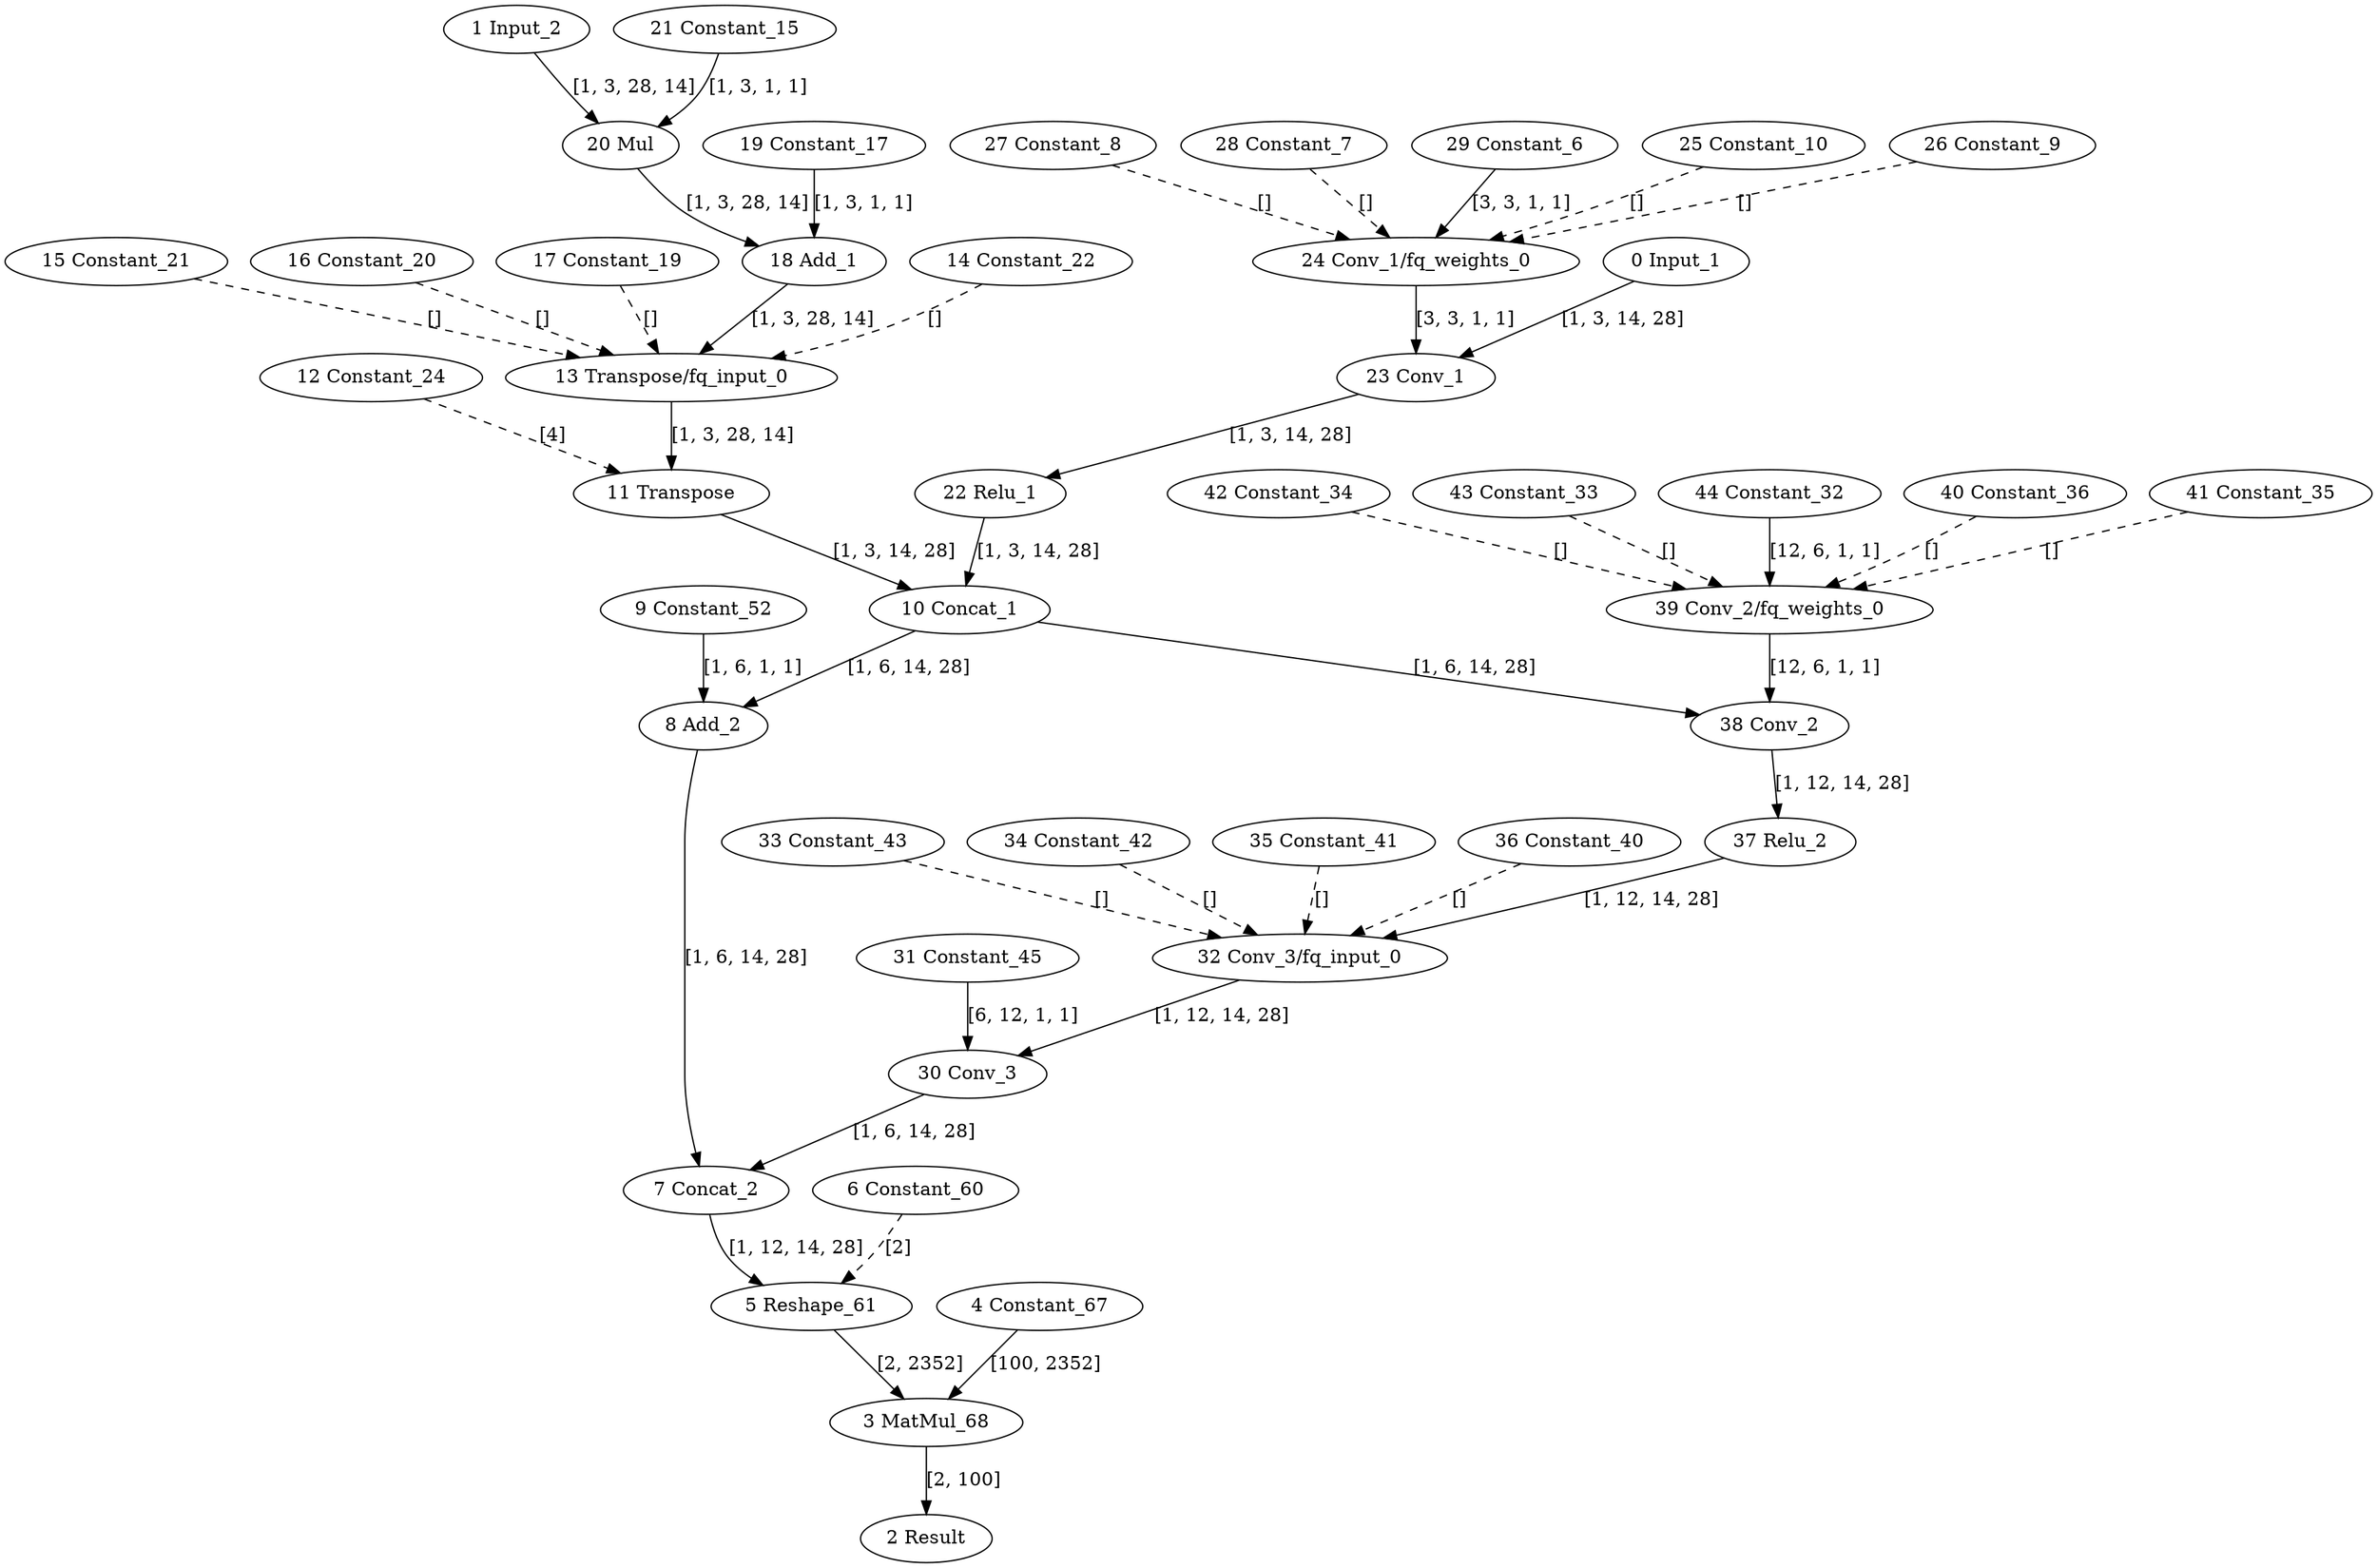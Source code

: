 strict digraph  {
"0 Input_1" [id=0, type=nncf_model_input];
"1 Input_2" [id=1, type=nncf_model_input];
"2 Result" [id=2, type=nncf_model_output];
"3 MatMul_68" [id=3, type="Dtype.FLOAT"];
"4 Constant_67" [id=4, type="Dtype.FLOAT"];
"5 Reshape_61" [id=5, type="Dtype.FLOAT"];
"6 Constant_60" [id=6, type="Dtype.INTEGER"];
"7 Concat_2" [id=7, type="Dtype.FLOAT"];
"8 Add_2" [id=8, type="Dtype.FLOAT"];
"9 Constant_52" [id=9, type="Dtype.FLOAT"];
"10 Concat_1" [id=10, type="Dtype.FLOAT"];
"11 Transpose" [id=11, type="Dtype.FLOAT"];
"12 Constant_24" [id=12, type="Dtype.INTEGER"];
"13 Transpose/fq_input_0" [id=13, type="Dtype.FLOAT"];
"14 Constant_22" [id=14, type="Dtype.INTEGER"];
"15 Constant_21" [id=15, type="Dtype.INTEGER"];
"16 Constant_20" [id=16, type="Dtype.INTEGER"];
"17 Constant_19" [id=17, type="Dtype.INTEGER"];
"18 Add_1" [id=18, type="Dtype.FLOAT"];
"19 Constant_17" [id=19, type="Dtype.FLOAT"];
"20 Mul" [id=20, type="Dtype.FLOAT"];
"21 Constant_15" [id=21, type="Dtype.FLOAT"];
"22 Relu_1" [id=22, type="Dtype.FLOAT"];
"23 Conv_1" [id=23, type="Dtype.FLOAT"];
"24 Conv_1/fq_weights_0" [id=24, type="Dtype.FLOAT"];
"25 Constant_10" [id=25, type="Dtype.INTEGER"];
"26 Constant_9" [id=26, type="Dtype.INTEGER"];
"27 Constant_8" [id=27, type="Dtype.INTEGER"];
"28 Constant_7" [id=28, type="Dtype.INTEGER"];
"29 Constant_6" [id=29, type="Dtype.FLOAT"];
"30 Conv_3" [id=30, type="Dtype.FLOAT"];
"31 Constant_45" [id=31, type="Dtype.FLOAT"];
"32 Conv_3/fq_input_0" [id=32, type="Dtype.FLOAT"];
"33 Constant_43" [id=33, type="Dtype.INTEGER"];
"34 Constant_42" [id=34, type="Dtype.INTEGER"];
"35 Constant_41" [id=35, type="Dtype.INTEGER"];
"36 Constant_40" [id=36, type="Dtype.INTEGER"];
"37 Relu_2" [id=37, type="Dtype.FLOAT"];
"38 Conv_2" [id=38, type="Dtype.FLOAT"];
"39 Conv_2/fq_weights_0" [id=39, type="Dtype.FLOAT"];
"40 Constant_36" [id=40, type="Dtype.INTEGER"];
"41 Constant_35" [id=41, type="Dtype.INTEGER"];
"42 Constant_34" [id=42, type="Dtype.INTEGER"];
"43 Constant_33" [id=43, type="Dtype.INTEGER"];
"44 Constant_32" [id=44, type="Dtype.FLOAT"];
"0 Input_1" -> "23 Conv_1"  [label="[1, 3, 14, 28]", style=solid];
"1 Input_2" -> "20 Mul"  [label="[1, 3, 28, 14]", style=solid];
"3 MatMul_68" -> "2 Result"  [label="[2, 100]", style=solid];
"4 Constant_67" -> "3 MatMul_68"  [label="[100, 2352]", style=solid];
"5 Reshape_61" -> "3 MatMul_68"  [label="[2, 2352]", style=solid];
"6 Constant_60" -> "5 Reshape_61"  [label="[2]", style=dashed];
"7 Concat_2" -> "5 Reshape_61"  [label="[1, 12, 14, 28]", style=solid];
"8 Add_2" -> "7 Concat_2"  [label="[1, 6, 14, 28]", style=solid];
"9 Constant_52" -> "8 Add_2"  [label="[1, 6, 1, 1]", style=solid];
"10 Concat_1" -> "8 Add_2"  [label="[1, 6, 14, 28]", style=solid];
"10 Concat_1" -> "38 Conv_2"  [label="[1, 6, 14, 28]", style=solid];
"11 Transpose" -> "10 Concat_1"  [label="[1, 3, 14, 28]", style=solid];
"12 Constant_24" -> "11 Transpose"  [label="[4]", style=dashed];
"13 Transpose/fq_input_0" -> "11 Transpose"  [label="[1, 3, 28, 14]", style=solid];
"14 Constant_22" -> "13 Transpose/fq_input_0"  [label="[]", style=dashed];
"15 Constant_21" -> "13 Transpose/fq_input_0"  [label="[]", style=dashed];
"16 Constant_20" -> "13 Transpose/fq_input_0"  [label="[]", style=dashed];
"17 Constant_19" -> "13 Transpose/fq_input_0"  [label="[]", style=dashed];
"18 Add_1" -> "13 Transpose/fq_input_0"  [label="[1, 3, 28, 14]", style=solid];
"19 Constant_17" -> "18 Add_1"  [label="[1, 3, 1, 1]", style=solid];
"20 Mul" -> "18 Add_1"  [label="[1, 3, 28, 14]", style=solid];
"21 Constant_15" -> "20 Mul"  [label="[1, 3, 1, 1]", style=solid];
"22 Relu_1" -> "10 Concat_1"  [label="[1, 3, 14, 28]", style=solid];
"23 Conv_1" -> "22 Relu_1"  [label="[1, 3, 14, 28]", style=solid];
"24 Conv_1/fq_weights_0" -> "23 Conv_1"  [label="[3, 3, 1, 1]", style=solid];
"25 Constant_10" -> "24 Conv_1/fq_weights_0"  [label="[]", style=dashed];
"26 Constant_9" -> "24 Conv_1/fq_weights_0"  [label="[]", style=dashed];
"27 Constant_8" -> "24 Conv_1/fq_weights_0"  [label="[]", style=dashed];
"28 Constant_7" -> "24 Conv_1/fq_weights_0"  [label="[]", style=dashed];
"29 Constant_6" -> "24 Conv_1/fq_weights_0"  [label="[3, 3, 1, 1]", style=solid];
"30 Conv_3" -> "7 Concat_2"  [label="[1, 6, 14, 28]", style=solid];
"31 Constant_45" -> "30 Conv_3"  [label="[6, 12, 1, 1]", style=solid];
"32 Conv_3/fq_input_0" -> "30 Conv_3"  [label="[1, 12, 14, 28]", style=solid];
"33 Constant_43" -> "32 Conv_3/fq_input_0"  [label="[]", style=dashed];
"34 Constant_42" -> "32 Conv_3/fq_input_0"  [label="[]", style=dashed];
"35 Constant_41" -> "32 Conv_3/fq_input_0"  [label="[]", style=dashed];
"36 Constant_40" -> "32 Conv_3/fq_input_0"  [label="[]", style=dashed];
"37 Relu_2" -> "32 Conv_3/fq_input_0"  [label="[1, 12, 14, 28]", style=solid];
"38 Conv_2" -> "37 Relu_2"  [label="[1, 12, 14, 28]", style=solid];
"39 Conv_2/fq_weights_0" -> "38 Conv_2"  [label="[12, 6, 1, 1]", style=solid];
"40 Constant_36" -> "39 Conv_2/fq_weights_0"  [label="[]", style=dashed];
"41 Constant_35" -> "39 Conv_2/fq_weights_0"  [label="[]", style=dashed];
"42 Constant_34" -> "39 Conv_2/fq_weights_0"  [label="[]", style=dashed];
"43 Constant_33" -> "39 Conv_2/fq_weights_0"  [label="[]", style=dashed];
"44 Constant_32" -> "39 Conv_2/fq_weights_0"  [label="[12, 6, 1, 1]", style=solid];
}

